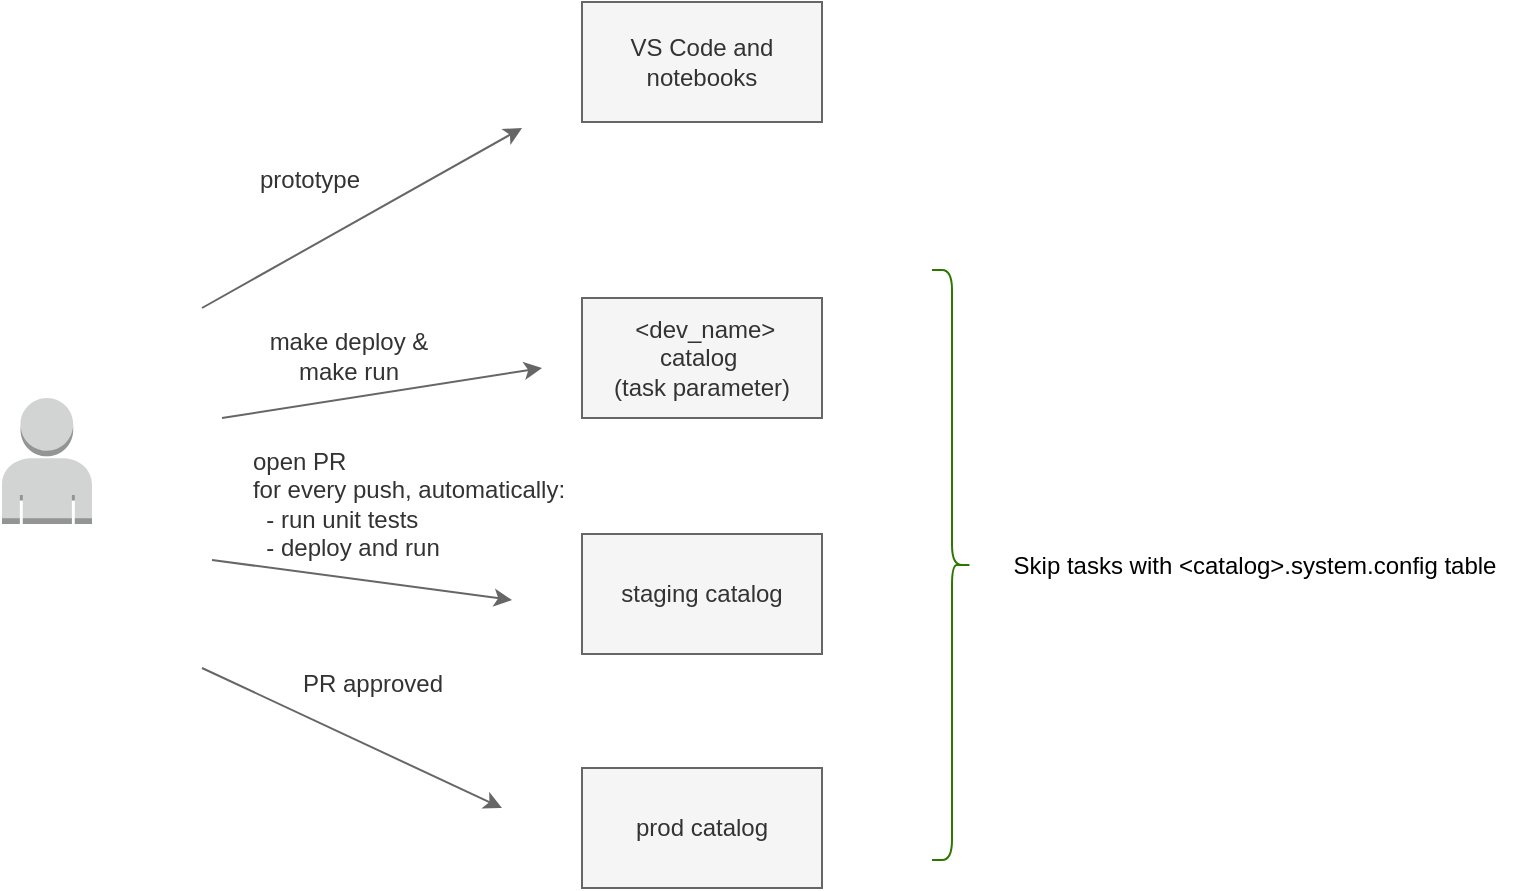 <mxfile>
    <diagram id="mtFdcSvoKdh9C-5KIGSu" name="Page-1">
        <mxGraphModel dx="1016" dy="652" grid="0" gridSize="10" guides="1" tooltips="1" connect="1" arrows="1" fold="1" page="1" pageScale="1" pageWidth="1200" pageHeight="1100" background="#ffffff" math="0" shadow="0">
            <root>
                <mxCell id="0"/>
                <mxCell id="1" parent="0"/>
                <mxCell id="2" value="VS Code and notebooks" style="rounded=0;whiteSpace=wrap;html=1;fillColor=#f5f5f5;fontColor=#333333;strokeColor=#666666;" parent="1" vertex="1">
                    <mxGeometry x="407" y="157" width="120" height="60" as="geometry"/>
                </mxCell>
                <mxCell id="3" value="prototype" style="text;html=1;strokeColor=none;fillColor=none;align=center;verticalAlign=middle;whiteSpace=wrap;rounded=0;fontColor=#333333;" parent="1" vertex="1">
                    <mxGeometry x="241" y="231" width="60" height="30" as="geometry"/>
                </mxCell>
                <mxCell id="5" value="&lt;font style=&quot;font-size: 12px;&quot;&gt;&amp;nbsp;&amp;lt;dev_name&amp;gt; catalog&amp;nbsp;&lt;/font&gt;&lt;div&gt;&lt;font style=&quot;font-size: 12px;&quot;&gt;(task parameter)&lt;/font&gt;&lt;/div&gt;" style="rounded=0;whiteSpace=wrap;html=1;fillColor=#f5f5f5;fontColor=#333333;strokeColor=#666666;" parent="1" vertex="1">
                    <mxGeometry x="407" y="305" width="120" height="60" as="geometry"/>
                </mxCell>
                <mxCell id="6" value="staging catalog" style="rounded=0;whiteSpace=wrap;html=1;fillColor=#f5f5f5;fontColor=#333333;strokeColor=#666666;" parent="1" vertex="1">
                    <mxGeometry x="407" y="423" width="120" height="60" as="geometry"/>
                </mxCell>
                <mxCell id="8" value="prod catalog" style="rounded=0;whiteSpace=wrap;html=1;fillColor=#f5f5f5;fontColor=#333333;strokeColor=#666666;" parent="1" vertex="1">
                    <mxGeometry x="407" y="540" width="120" height="60" as="geometry"/>
                </mxCell>
                <mxCell id="9" value="" style="endArrow=classic;html=1;fillColor=#f5f5f5;strokeColor=#666666;" parent="1" edge="1">
                    <mxGeometry width="50" height="50" relative="1" as="geometry">
                        <mxPoint x="222" y="436" as="sourcePoint"/>
                        <mxPoint x="372" y="456" as="targetPoint"/>
                    </mxGeometry>
                </mxCell>
                <mxCell id="10" value="" style="endArrow=classic;html=1;fillColor=#f5f5f5;strokeColor=#666666;" parent="1" edge="1">
                    <mxGeometry width="50" height="50" relative="1" as="geometry">
                        <mxPoint x="227" y="365" as="sourcePoint"/>
                        <mxPoint x="387" y="340" as="targetPoint"/>
                    </mxGeometry>
                </mxCell>
                <mxCell id="11" value="" style="endArrow=classic;html=1;fillColor=#f5f5f5;strokeColor=#666666;" parent="1" edge="1">
                    <mxGeometry width="50" height="50" relative="1" as="geometry">
                        <mxPoint x="217" y="310" as="sourcePoint"/>
                        <mxPoint x="377" y="220" as="targetPoint"/>
                    </mxGeometry>
                </mxCell>
                <mxCell id="12" value="make deploy &amp;amp; &lt;br&gt;make run" style="text;html=1;align=center;verticalAlign=middle;resizable=0;points=[];autosize=1;strokeColor=none;fillColor=none;fontColor=#333333;" parent="1" vertex="1">
                    <mxGeometry x="241" y="313" width="97" height="41" as="geometry"/>
                </mxCell>
                <mxCell id="13" value="&lt;div style=&quot;text-align: left;&quot;&gt;&lt;span style=&quot;background-color: initial;&quot;&gt;open PR&lt;/span&gt;&lt;/div&gt;&lt;div style=&quot;text-align: left;&quot;&gt;&lt;span style=&quot;background-color: initial;&quot;&gt;for every push, automatically:&lt;/span&gt;&lt;/div&gt;&lt;div style=&quot;text-align: left;&quot;&gt;&lt;span style=&quot;background-color: initial;&quot;&gt;&amp;nbsp; - run unit tests&lt;/span&gt;&lt;/div&gt;&lt;div style=&quot;text-align: left;&quot;&gt;&lt;span style=&quot;background-color: initial;&quot;&gt;&amp;nbsp; - deploy and run&amp;nbsp;&lt;/span&gt;&lt;/div&gt;" style="text;html=1;align=center;verticalAlign=middle;resizable=0;points=[];autosize=1;strokeColor=none;fillColor=none;fontColor=#333333;" parent="1" vertex="1">
                    <mxGeometry x="233" y="373" width="174" height="70" as="geometry"/>
                </mxCell>
                <mxCell id="14" value="&lt;div style=&quot;text-align: left;&quot;&gt;PR approved&lt;/div&gt;" style="text;html=1;align=center;verticalAlign=middle;resizable=0;points=[];autosize=1;strokeColor=none;fillColor=none;fontColor=#333333;" parent="1" vertex="1">
                    <mxGeometry x="257" y="483" width="90" height="30" as="geometry"/>
                </mxCell>
                <mxCell id="15" value="" style="endArrow=classic;html=1;fillColor=#f5f5f5;strokeColor=#666666;" parent="1" edge="1">
                    <mxGeometry width="50" height="50" relative="1" as="geometry">
                        <mxPoint x="217" y="490" as="sourcePoint"/>
                        <mxPoint x="367" y="560" as="targetPoint"/>
                    </mxGeometry>
                </mxCell>
                <mxCell id="18" value="" style="outlineConnect=0;dashed=0;verticalLabelPosition=bottom;verticalAlign=top;align=center;html=1;shape=mxgraph.aws3.user;fillColor=#D2D3D3;gradientColor=none;" parent="1" vertex="1">
                    <mxGeometry x="117" y="355" width="45" height="63" as="geometry"/>
                </mxCell>
                <mxCell id="20" value="" style="shape=curlyBracket;whiteSpace=wrap;html=1;rounded=1;flipH=1;labelPosition=right;verticalLabelPosition=middle;align=left;verticalAlign=middle;fillColor=#60a917;fontColor=#ffffff;strokeColor=#2D7600;" parent="1" vertex="1">
                    <mxGeometry x="582" y="291" width="20" height="295" as="geometry"/>
                </mxCell>
                <mxCell id="24" value="Skip tasks with &amp;lt;catalog&amp;gt;.system.config table" style="text;html=1;align=center;verticalAlign=middle;resizable=0;points=[];autosize=1;fontColor=#000000;" parent="1" vertex="1">
                    <mxGeometry x="613" y="425.5" width="259" height="26" as="geometry"/>
                </mxCell>
            </root>
        </mxGraphModel>
    </diagram>
</mxfile>